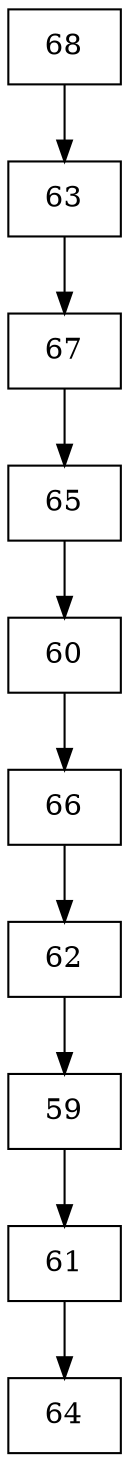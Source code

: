 digraph G {
  node [shape=record];
  node0 [label="{68}"];
  node0 -> node1;
  node1 [label="{63}"];
  node1 -> node2;
  node2 [label="{67}"];
  node2 -> node3;
  node3 [label="{65}"];
  node3 -> node4;
  node4 [label="{60}"];
  node4 -> node5;
  node5 [label="{66}"];
  node5 -> node6;
  node6 [label="{62}"];
  node6 -> node7;
  node7 [label="{59}"];
  node7 -> node8;
  node8 [label="{61}"];
  node8 -> node9;
  node9 [label="{64}"];
}
